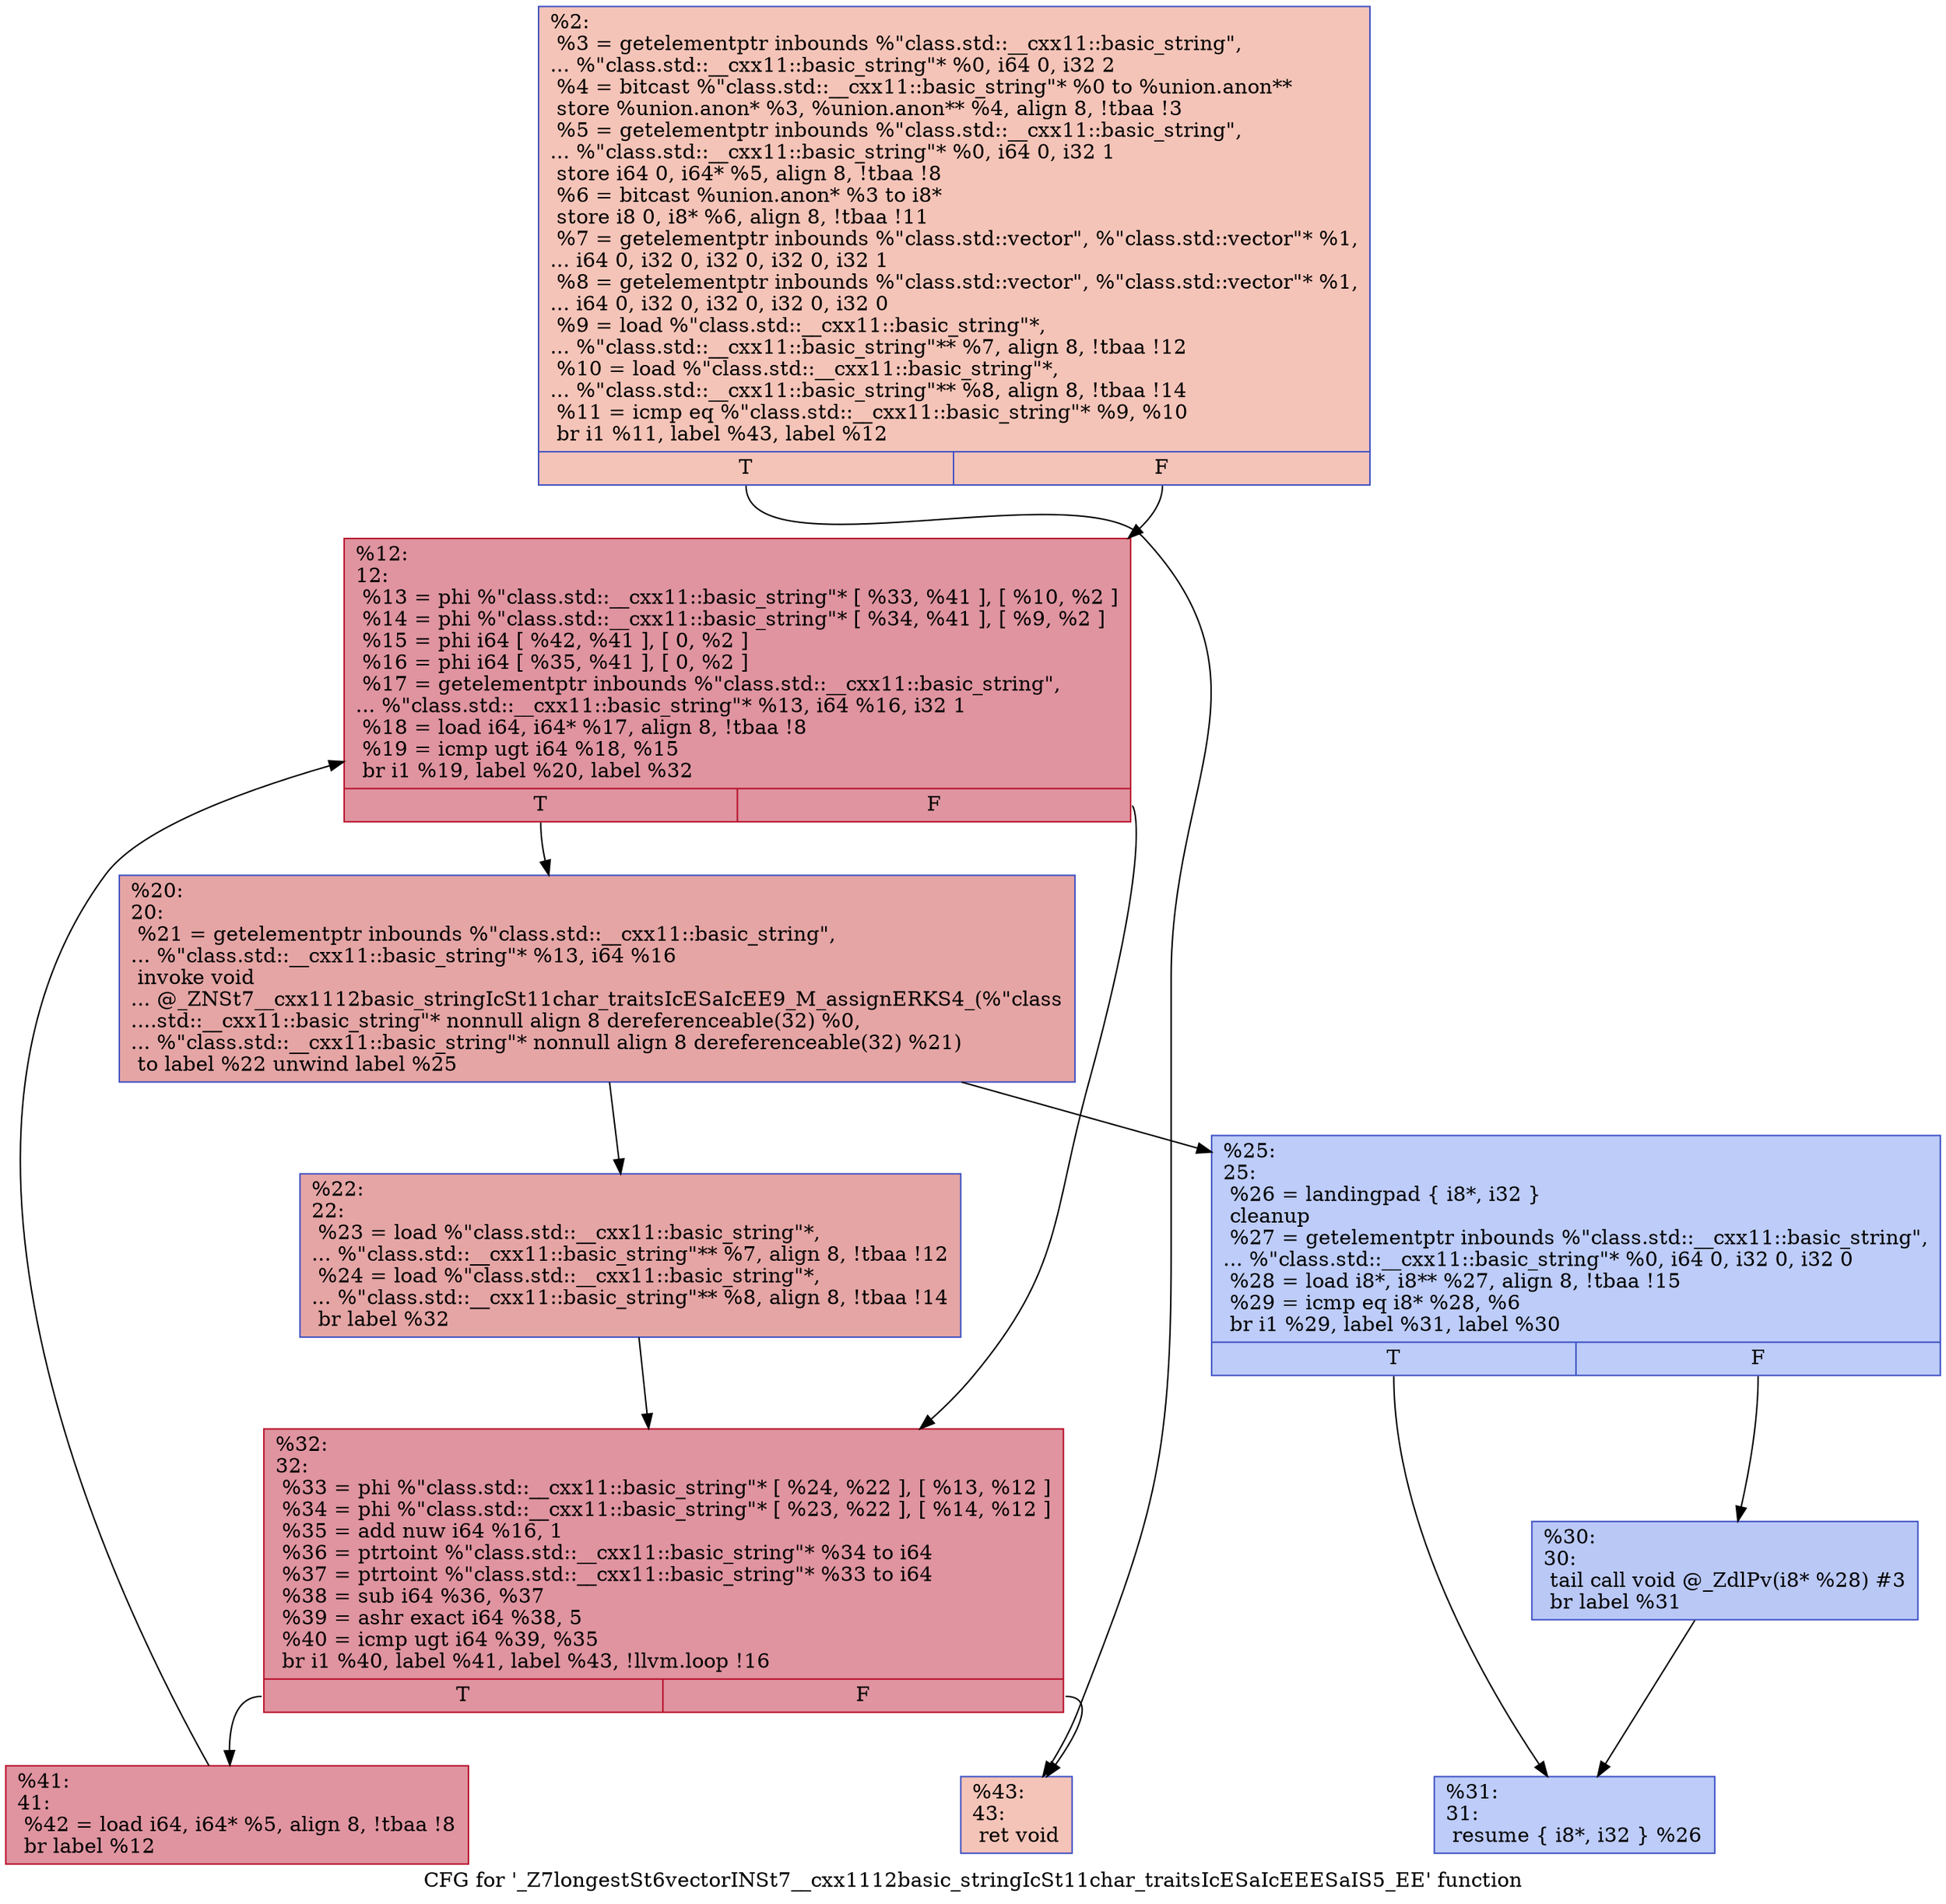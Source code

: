 digraph "CFG for '_Z7longestSt6vectorINSt7__cxx1112basic_stringIcSt11char_traitsIcESaIcEEESaIS5_EE' function" {
	label="CFG for '_Z7longestSt6vectorINSt7__cxx1112basic_stringIcSt11char_traitsIcESaIcEEESaIS5_EE' function";

	Node0x55743c45cff0 [shape=record,color="#3d50c3ff", style=filled, fillcolor="#e97a5f70",label="{%2:\l  %3 = getelementptr inbounds %\"class.std::__cxx11::basic_string\",\l... %\"class.std::__cxx11::basic_string\"* %0, i64 0, i32 2\l  %4 = bitcast %\"class.std::__cxx11::basic_string\"* %0 to %union.anon**\l  store %union.anon* %3, %union.anon** %4, align 8, !tbaa !3\l  %5 = getelementptr inbounds %\"class.std::__cxx11::basic_string\",\l... %\"class.std::__cxx11::basic_string\"* %0, i64 0, i32 1\l  store i64 0, i64* %5, align 8, !tbaa !8\l  %6 = bitcast %union.anon* %3 to i8*\l  store i8 0, i8* %6, align 8, !tbaa !11\l  %7 = getelementptr inbounds %\"class.std::vector\", %\"class.std::vector\"* %1,\l... i64 0, i32 0, i32 0, i32 0, i32 1\l  %8 = getelementptr inbounds %\"class.std::vector\", %\"class.std::vector\"* %1,\l... i64 0, i32 0, i32 0, i32 0, i32 0\l  %9 = load %\"class.std::__cxx11::basic_string\"*,\l... %\"class.std::__cxx11::basic_string\"** %7, align 8, !tbaa !12\l  %10 = load %\"class.std::__cxx11::basic_string\"*,\l... %\"class.std::__cxx11::basic_string\"** %8, align 8, !tbaa !14\l  %11 = icmp eq %\"class.std::__cxx11::basic_string\"* %9, %10\l  br i1 %11, label %43, label %12\l|{<s0>T|<s1>F}}"];
	Node0x55743c45cff0:s0 -> Node0x55743c45d850;
	Node0x55743c45cff0:s1 -> Node0x55743c45ef90;
	Node0x55743c45ef90 [shape=record,color="#b70d28ff", style=filled, fillcolor="#b70d2870",label="{%12:\l12:                                               \l  %13 = phi %\"class.std::__cxx11::basic_string\"* [ %33, %41 ], [ %10, %2 ]\l  %14 = phi %\"class.std::__cxx11::basic_string\"* [ %34, %41 ], [ %9, %2 ]\l  %15 = phi i64 [ %42, %41 ], [ 0, %2 ]\l  %16 = phi i64 [ %35, %41 ], [ 0, %2 ]\l  %17 = getelementptr inbounds %\"class.std::__cxx11::basic_string\",\l... %\"class.std::__cxx11::basic_string\"* %13, i64 %16, i32 1\l  %18 = load i64, i64* %17, align 8, !tbaa !8\l  %19 = icmp ugt i64 %18, %15\l  br i1 %19, label %20, label %32\l|{<s0>T|<s1>F}}"];
	Node0x55743c45ef90:s0 -> Node0x55743c45fc80;
	Node0x55743c45ef90:s1 -> Node0x55743c45fd10;
	Node0x55743c45fc80 [shape=record,color="#3d50c3ff", style=filled, fillcolor="#c5333470",label="{%20:\l20:                                               \l  %21 = getelementptr inbounds %\"class.std::__cxx11::basic_string\",\l... %\"class.std::__cxx11::basic_string\"* %13, i64 %16\l  invoke void\l... @_ZNSt7__cxx1112basic_stringIcSt11char_traitsIcESaIcEE9_M_assignERKS4_(%\"class\l....std::__cxx11::basic_string\"* nonnull align 8 dereferenceable(32) %0,\l... %\"class.std::__cxx11::basic_string\"* nonnull align 8 dereferenceable(32) %21)\l          to label %22 unwind label %25\l}"];
	Node0x55743c45fc80 -> Node0x55743c45ff90;
	Node0x55743c45fc80 -> Node0x55743c45ffe0;
	Node0x55743c45ff90 [shape=record,color="#3d50c3ff", style=filled, fillcolor="#c5333470",label="{%22:\l22:                                               \l  %23 = load %\"class.std::__cxx11::basic_string\"*,\l... %\"class.std::__cxx11::basic_string\"** %7, align 8, !tbaa !12\l  %24 = load %\"class.std::__cxx11::basic_string\"*,\l... %\"class.std::__cxx11::basic_string\"** %8, align 8, !tbaa !14\l  br label %32\l}"];
	Node0x55743c45ff90 -> Node0x55743c45fd10;
	Node0x55743c45ffe0 [shape=record,color="#3d50c3ff", style=filled, fillcolor="#6a8bef70",label="{%25:\l25:                                               \l  %26 = landingpad \{ i8*, i32 \}\l          cleanup\l  %27 = getelementptr inbounds %\"class.std::__cxx11::basic_string\",\l... %\"class.std::__cxx11::basic_string\"* %0, i64 0, i32 0, i32 0\l  %28 = load i8*, i8** %27, align 8, !tbaa !15\l  %29 = icmp eq i8* %28, %6\l  br i1 %29, label %31, label %30\l|{<s0>T|<s1>F}}"];
	Node0x55743c45ffe0:s0 -> Node0x55743c461470;
	Node0x55743c45ffe0:s1 -> Node0x55743c461500;
	Node0x55743c461500 [shape=record,color="#3d50c3ff", style=filled, fillcolor="#6282ea70",label="{%30:\l30:                                               \l  tail call void @_ZdlPv(i8* %28) #3\l  br label %31\l}"];
	Node0x55743c461500 -> Node0x55743c461470;
	Node0x55743c461470 [shape=record,color="#3d50c3ff", style=filled, fillcolor="#6a8bef70",label="{%31:\l31:                                               \l  resume \{ i8*, i32 \} %26\l}"];
	Node0x55743c45fd10 [shape=record,color="#b70d28ff", style=filled, fillcolor="#b70d2870",label="{%32:\l32:                                               \l  %33 = phi %\"class.std::__cxx11::basic_string\"* [ %24, %22 ], [ %13, %12 ]\l  %34 = phi %\"class.std::__cxx11::basic_string\"* [ %23, %22 ], [ %14, %12 ]\l  %35 = add nuw i64 %16, 1\l  %36 = ptrtoint %\"class.std::__cxx11::basic_string\"* %34 to i64\l  %37 = ptrtoint %\"class.std::__cxx11::basic_string\"* %33 to i64\l  %38 = sub i64 %36, %37\l  %39 = ashr exact i64 %38, 5\l  %40 = icmp ugt i64 %39, %35\l  br i1 %40, label %41, label %43, !llvm.loop !16\l|{<s0>T|<s1>F}}"];
	Node0x55743c45fd10:s0 -> Node0x55743c45f100;
	Node0x55743c45fd10:s1 -> Node0x55743c45d850;
	Node0x55743c45f100 [shape=record,color="#b70d28ff", style=filled, fillcolor="#b70d2870",label="{%41:\l41:                                               \l  %42 = load i64, i64* %5, align 8, !tbaa !8\l  br label %12\l}"];
	Node0x55743c45f100 -> Node0x55743c45ef90;
	Node0x55743c45d850 [shape=record,color="#3d50c3ff", style=filled, fillcolor="#e97a5f70",label="{%43:\l43:                                               \l  ret void\l}"];
}

